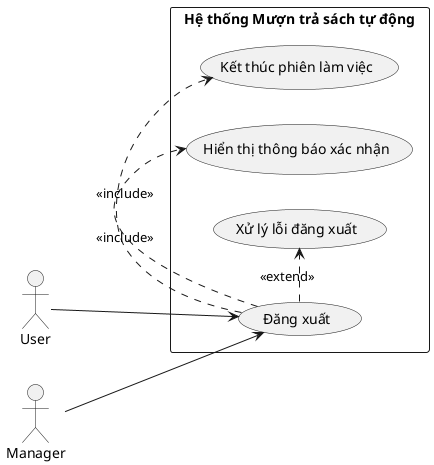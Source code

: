 @startuml
left to right direction
actor User
actor Manager

rectangle "Hệ thống Mượn trả sách tự động" {
    (Đăng xuất) as UC1
    (Kết thúc phiên làm việc) as UC2
    (Hiển thị thông báo xác nhận) as UC3
    (Xử lý lỗi đăng xuất) as UC4
}

User --> UC1
Manager --> UC1

UC1 .> UC2 : <<include>> 
UC1 .> UC3 : <<include>>  
UC1 .> UC4 : <<extend>>   
@enduml
